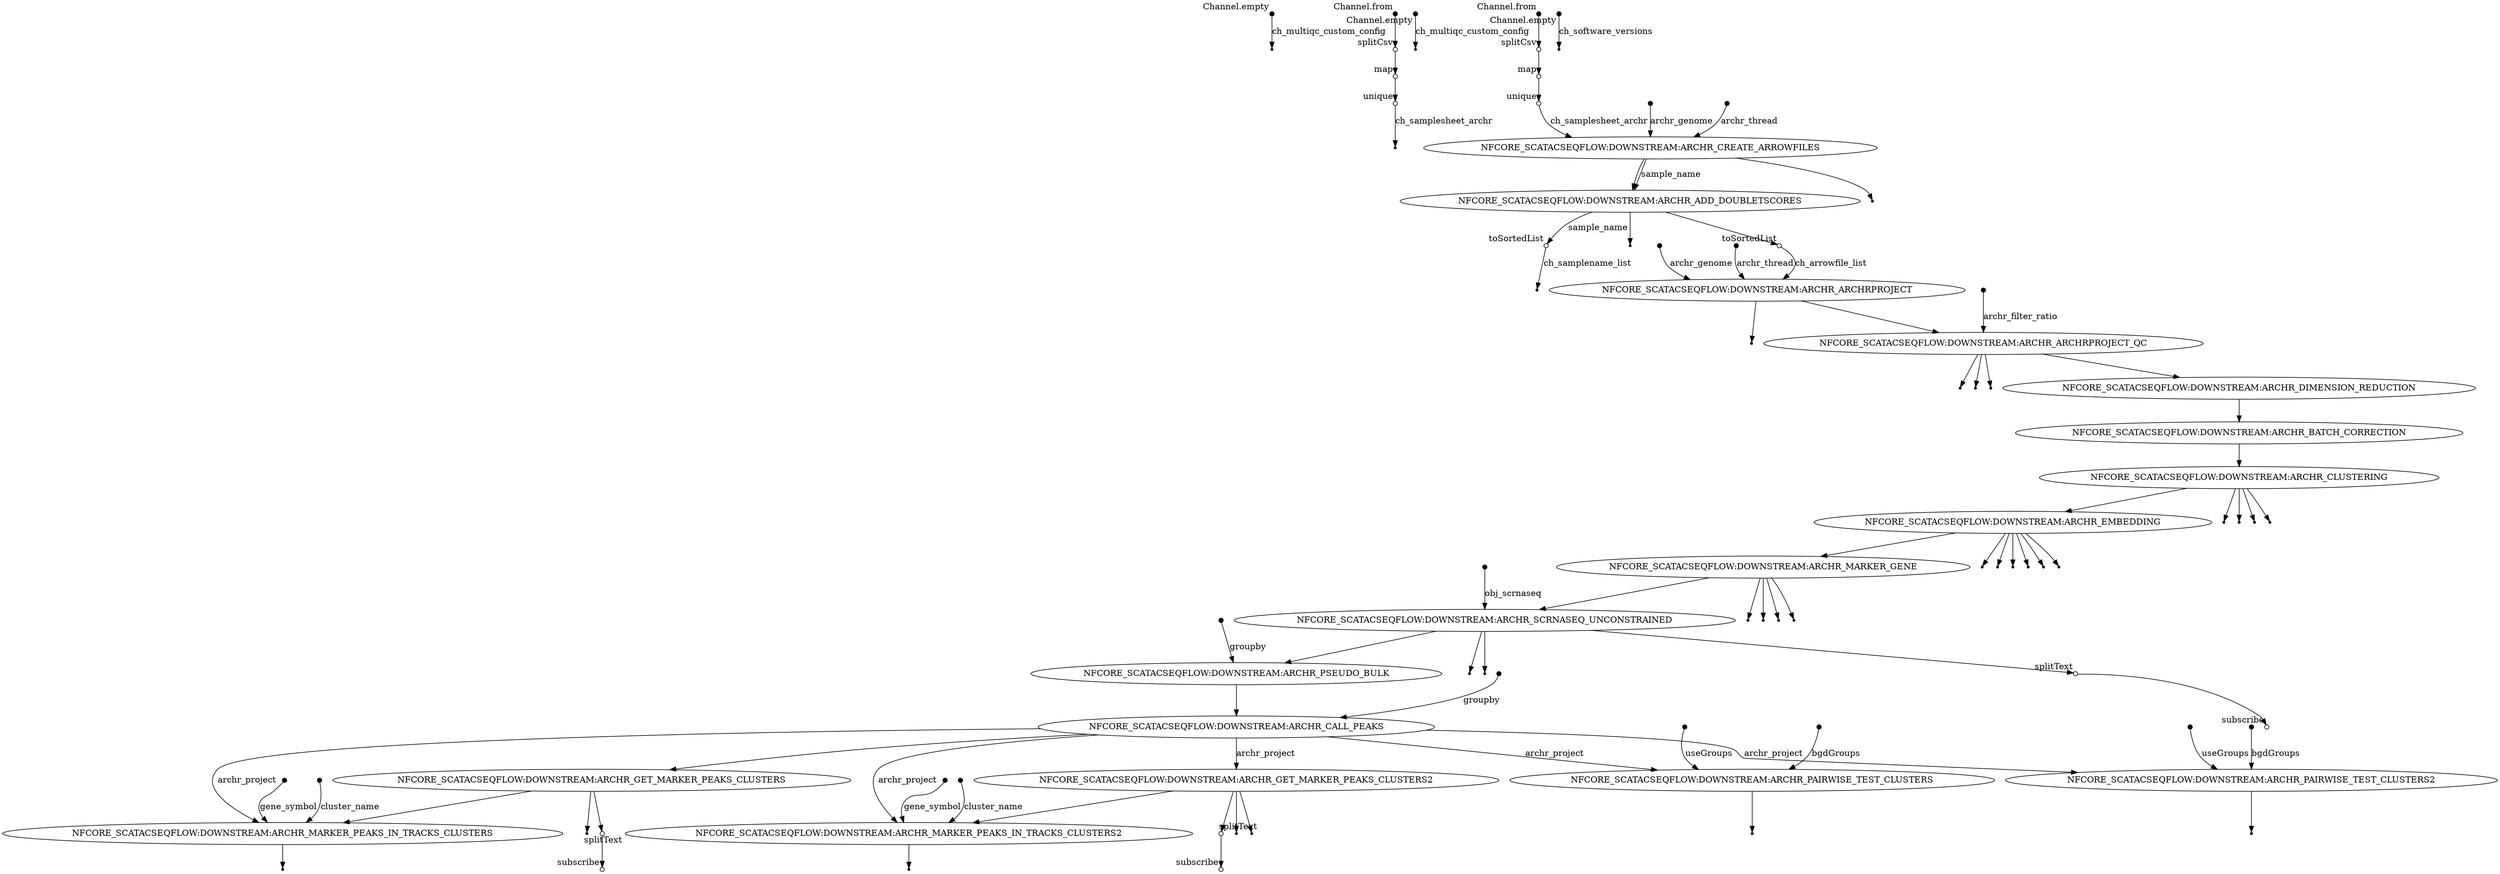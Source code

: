 digraph "pipeline_dag_20210818_190356" {
p0 [shape=point,label="",fixedsize=true,width=0.1,xlabel="Channel.empty"];
p1 [shape=point];
p0 -> p1 [label="ch_multiqc_custom_config"];

p2 [shape=point,label="",fixedsize=true,width=0.1,xlabel="Channel.from"];
p3 [shape=circle,label="",fixedsize=true,width=0.1,xlabel="splitCsv"];
p2 -> p3;

p3 [shape=circle,label="",fixedsize=true,width=0.1,xlabel="splitCsv"];
p4 [shape=circle,label="",fixedsize=true,width=0.1,xlabel="map"];
p3 -> p4;

p4 [shape=circle,label="",fixedsize=true,width=0.1,xlabel="map"];
p5 [shape=circle,label="",fixedsize=true,width=0.1,xlabel="unique"];
p4 -> p5;

p5 [shape=circle,label="",fixedsize=true,width=0.1,xlabel="unique"];
p6 [shape=point];
p5 -> p6 [label="ch_samplesheet_archr"];

p7 [shape=point,label="",fixedsize=true,width=0.1,xlabel="Channel.empty"];
p8 [shape=point];
p7 -> p8 [label="ch_multiqc_custom_config"];

p9 [shape=point,label="",fixedsize=true,width=0.1,xlabel="Channel.from"];
p10 [shape=circle,label="",fixedsize=true,width=0.1,xlabel="splitCsv"];
p9 -> p10;

p10 [shape=circle,label="",fixedsize=true,width=0.1,xlabel="splitCsv"];
p11 [shape=circle,label="",fixedsize=true,width=0.1,xlabel="map"];
p10 -> p11;

p11 [shape=circle,label="",fixedsize=true,width=0.1,xlabel="map"];
p12 [shape=circle,label="",fixedsize=true,width=0.1,xlabel="unique"];
p11 -> p12;

p12 [shape=circle,label="",fixedsize=true,width=0.1,xlabel="unique"];
p17 [label="NFCORE_SCATACSEQFLOW:DOWNSTREAM:ARCHR_CREATE_ARROWFILES"];
p12 -> p17 [label="ch_samplesheet_archr"];

p13 [shape=point,label="",fixedsize=true,width=0.1,xlabel="Channel.empty"];
p14 [shape=point];
p13 -> p14 [label="ch_software_versions"];

p15 [shape=point,label="",fixedsize=true,width=0.1];
p17 [label="NFCORE_SCATACSEQFLOW:DOWNSTREAM:ARCHR_CREATE_ARROWFILES"];
p15 -> p17 [label="archr_genome"];

p16 [shape=point,label="",fixedsize=true,width=0.1];
p17 [label="NFCORE_SCATACSEQFLOW:DOWNSTREAM:ARCHR_CREATE_ARROWFILES"];
p16 -> p17 [label="archr_thread"];

p17 [label="NFCORE_SCATACSEQFLOW:DOWNSTREAM:ARCHR_CREATE_ARROWFILES"];
p19 [label="NFCORE_SCATACSEQFLOW:DOWNSTREAM:ARCHR_ADD_DOUBLETSCORES"];
p17 -> p19 [label="sample_name"];

p17 [label="NFCORE_SCATACSEQFLOW:DOWNSTREAM:ARCHR_CREATE_ARROWFILES"];
p18 [shape=point];
p17 -> p18;

p17 [label="NFCORE_SCATACSEQFLOW:DOWNSTREAM:ARCHR_CREATE_ARROWFILES"];
p19 [label="NFCORE_SCATACSEQFLOW:DOWNSTREAM:ARCHR_ADD_DOUBLETSCORES"];
p17 -> p19;

p19 [label="NFCORE_SCATACSEQFLOW:DOWNSTREAM:ARCHR_ADD_DOUBLETSCORES"];
p21 [shape=circle,label="",fixedsize=true,width=0.1,xlabel="toSortedList"];
p19 -> p21 [label="sample_name"];

p19 [label="NFCORE_SCATACSEQFLOW:DOWNSTREAM:ARCHR_ADD_DOUBLETSCORES"];
p20 [shape=point];
p19 -> p20;

p19 [label="NFCORE_SCATACSEQFLOW:DOWNSTREAM:ARCHR_ADD_DOUBLETSCORES"];
p23 [shape=circle,label="",fixedsize=true,width=0.1,xlabel="toSortedList"];
p19 -> p23;

p21 [shape=circle,label="",fixedsize=true,width=0.1,xlabel="toSortedList"];
p22 [shape=point];
p21 -> p22 [label="ch_samplename_list"];

p23 [shape=circle,label="",fixedsize=true,width=0.1,xlabel="toSortedList"];
p26 [label="NFCORE_SCATACSEQFLOW:DOWNSTREAM:ARCHR_ARCHRPROJECT"];
p23 -> p26 [label="ch_arrowfile_list"];

p24 [shape=point,label="",fixedsize=true,width=0.1];
p26 [label="NFCORE_SCATACSEQFLOW:DOWNSTREAM:ARCHR_ARCHRPROJECT"];
p24 -> p26 [label="archr_genome"];

p25 [shape=point,label="",fixedsize=true,width=0.1];
p26 [label="NFCORE_SCATACSEQFLOW:DOWNSTREAM:ARCHR_ARCHRPROJECT"];
p25 -> p26 [label="archr_thread"];

p26 [label="NFCORE_SCATACSEQFLOW:DOWNSTREAM:ARCHR_ARCHRPROJECT"];
p27 [shape=point];
p26 -> p27;

p26 [label="NFCORE_SCATACSEQFLOW:DOWNSTREAM:ARCHR_ARCHRPROJECT"];
p29 [label="NFCORE_SCATACSEQFLOW:DOWNSTREAM:ARCHR_ARCHRPROJECT_QC"];
p26 -> p29;

p28 [shape=point,label="",fixedsize=true,width=0.1];
p29 [label="NFCORE_SCATACSEQFLOW:DOWNSTREAM:ARCHR_ARCHRPROJECT_QC"];
p28 -> p29 [label="archr_filter_ratio"];

p29 [label="NFCORE_SCATACSEQFLOW:DOWNSTREAM:ARCHR_ARCHRPROJECT_QC"];
p32 [shape=point];
p29 -> p32;

p29 [label="NFCORE_SCATACSEQFLOW:DOWNSTREAM:ARCHR_ARCHRPROJECT_QC"];
p31 [shape=point];
p29 -> p31;

p29 [label="NFCORE_SCATACSEQFLOW:DOWNSTREAM:ARCHR_ARCHRPROJECT_QC"];
p30 [shape=point];
p29 -> p30;

p29 [label="NFCORE_SCATACSEQFLOW:DOWNSTREAM:ARCHR_ARCHRPROJECT_QC"];
p33 [label="NFCORE_SCATACSEQFLOW:DOWNSTREAM:ARCHR_DIMENSION_REDUCTION"];
p29 -> p33;

p33 [label="NFCORE_SCATACSEQFLOW:DOWNSTREAM:ARCHR_DIMENSION_REDUCTION"];
p34 [label="NFCORE_SCATACSEQFLOW:DOWNSTREAM:ARCHR_BATCH_CORRECTION"];
p33 -> p34;

p34 [label="NFCORE_SCATACSEQFLOW:DOWNSTREAM:ARCHR_BATCH_CORRECTION"];
p35 [label="NFCORE_SCATACSEQFLOW:DOWNSTREAM:ARCHR_CLUSTERING"];
p34 -> p35;

p35 [label="NFCORE_SCATACSEQFLOW:DOWNSTREAM:ARCHR_CLUSTERING"];
p40 [label="NFCORE_SCATACSEQFLOW:DOWNSTREAM:ARCHR_EMBEDDING"];
p35 -> p40;

p35 [label="NFCORE_SCATACSEQFLOW:DOWNSTREAM:ARCHR_CLUSTERING"];
p39 [shape=point];
p35 -> p39;

p35 [label="NFCORE_SCATACSEQFLOW:DOWNSTREAM:ARCHR_CLUSTERING"];
p38 [shape=point];
p35 -> p38;

p35 [label="NFCORE_SCATACSEQFLOW:DOWNSTREAM:ARCHR_CLUSTERING"];
p37 [shape=point];
p35 -> p37;

p35 [label="NFCORE_SCATACSEQFLOW:DOWNSTREAM:ARCHR_CLUSTERING"];
p36 [shape=point];
p35 -> p36;

p40 [label="NFCORE_SCATACSEQFLOW:DOWNSTREAM:ARCHR_EMBEDDING"];
p47 [label="NFCORE_SCATACSEQFLOW:DOWNSTREAM:ARCHR_MARKER_GENE"];
p40 -> p47;

p40 [label="NFCORE_SCATACSEQFLOW:DOWNSTREAM:ARCHR_EMBEDDING"];
p46 [shape=point];
p40 -> p46;

p40 [label="NFCORE_SCATACSEQFLOW:DOWNSTREAM:ARCHR_EMBEDDING"];
p45 [shape=point];
p40 -> p45;

p40 [label="NFCORE_SCATACSEQFLOW:DOWNSTREAM:ARCHR_EMBEDDING"];
p44 [shape=point];
p40 -> p44;

p40 [label="NFCORE_SCATACSEQFLOW:DOWNSTREAM:ARCHR_EMBEDDING"];
p43 [shape=point];
p40 -> p43;

p40 [label="NFCORE_SCATACSEQFLOW:DOWNSTREAM:ARCHR_EMBEDDING"];
p42 [shape=point];
p40 -> p42;

p40 [label="NFCORE_SCATACSEQFLOW:DOWNSTREAM:ARCHR_EMBEDDING"];
p41 [shape=point];
p40 -> p41;

p47 [label="NFCORE_SCATACSEQFLOW:DOWNSTREAM:ARCHR_MARKER_GENE"];
p53 [label="NFCORE_SCATACSEQFLOW:DOWNSTREAM:ARCHR_SCRNASEQ_UNCONSTRAINED"];
p47 -> p53;

p47 [label="NFCORE_SCATACSEQFLOW:DOWNSTREAM:ARCHR_MARKER_GENE"];
p51 [shape=point];
p47 -> p51;

p47 [label="NFCORE_SCATACSEQFLOW:DOWNSTREAM:ARCHR_MARKER_GENE"];
p50 [shape=point];
p47 -> p50;

p47 [label="NFCORE_SCATACSEQFLOW:DOWNSTREAM:ARCHR_MARKER_GENE"];
p49 [shape=point];
p47 -> p49;

p47 [label="NFCORE_SCATACSEQFLOW:DOWNSTREAM:ARCHR_MARKER_GENE"];
p48 [shape=point];
p47 -> p48;

p52 [shape=point,label="",fixedsize=true,width=0.1];
p53 [label="NFCORE_SCATACSEQFLOW:DOWNSTREAM:ARCHR_SCRNASEQ_UNCONSTRAINED"];
p52 -> p53 [label="obj_scrnaseq"];

p53 [label="NFCORE_SCATACSEQFLOW:DOWNSTREAM:ARCHR_SCRNASEQ_UNCONSTRAINED"];
p59 [label="NFCORE_SCATACSEQFLOW:DOWNSTREAM:ARCHR_PSEUDO_BULK"];
p53 -> p59;

p53 [label="NFCORE_SCATACSEQFLOW:DOWNSTREAM:ARCHR_SCRNASEQ_UNCONSTRAINED"];
p55 [shape=point];
p53 -> p55;

p53 [label="NFCORE_SCATACSEQFLOW:DOWNSTREAM:ARCHR_SCRNASEQ_UNCONSTRAINED"];
p54 [shape=point];
p53 -> p54;

p53 [label="NFCORE_SCATACSEQFLOW:DOWNSTREAM:ARCHR_SCRNASEQ_UNCONSTRAINED"];
p56 [shape=circle,label="",fixedsize=true,width=0.1,xlabel="splitText"];
p53 -> p56;

p56 [shape=circle,label="",fixedsize=true,width=0.1,xlabel="splitText"];
p57 [shape=circle,label="",fixedsize=true,width=0.1,xlabel="subscribe"];
p56 -> p57;

p58 [shape=point,label="",fixedsize=true,width=0.1];
p59 [label="NFCORE_SCATACSEQFLOW:DOWNSTREAM:ARCHR_PSEUDO_BULK"];
p58 -> p59 [label="groupby"];

p59 [label="NFCORE_SCATACSEQFLOW:DOWNSTREAM:ARCHR_PSEUDO_BULK"];
p61 [label="NFCORE_SCATACSEQFLOW:DOWNSTREAM:ARCHR_CALL_PEAKS"];
p59 -> p61;

p60 [shape=point,label="",fixedsize=true,width=0.1];
p61 [label="NFCORE_SCATACSEQFLOW:DOWNSTREAM:ARCHR_CALL_PEAKS"];
p60 -> p61 [label="groupby"];

p61 [label="NFCORE_SCATACSEQFLOW:DOWNSTREAM:ARCHR_CALL_PEAKS"];
p62 [label="NFCORE_SCATACSEQFLOW:DOWNSTREAM:ARCHR_GET_MARKER_PEAKS_CLUSTERS"];
p61 -> p62;

p62 [label="NFCORE_SCATACSEQFLOW:DOWNSTREAM:ARCHR_GET_MARKER_PEAKS_CLUSTERS"];
p73 [label="NFCORE_SCATACSEQFLOW:DOWNSTREAM:ARCHR_MARKER_PEAKS_IN_TRACKS_CLUSTERS"];
p62 -> p73;

p62 [label="NFCORE_SCATACSEQFLOW:DOWNSTREAM:ARCHR_GET_MARKER_PEAKS_CLUSTERS"];
p63 [shape=point];
p62 -> p63;

p62 [label="NFCORE_SCATACSEQFLOW:DOWNSTREAM:ARCHR_GET_MARKER_PEAKS_CLUSTERS"];
p67 [shape=circle,label="",fixedsize=true,width=0.1,xlabel="splitText"];
p62 -> p67;

p61 [label="NFCORE_SCATACSEQFLOW:DOWNSTREAM:ARCHR_CALL_PEAKS"];
p64 [label="NFCORE_SCATACSEQFLOW:DOWNSTREAM:ARCHR_GET_MARKER_PEAKS_CLUSTERS2"];
p61 -> p64 [label="archr_project"];

p64 [label="NFCORE_SCATACSEQFLOW:DOWNSTREAM:ARCHR_GET_MARKER_PEAKS_CLUSTERS2"];
p77 [label="NFCORE_SCATACSEQFLOW:DOWNSTREAM:ARCHR_MARKER_PEAKS_IN_TRACKS_CLUSTERS2"];
p64 -> p77;

p64 [label="NFCORE_SCATACSEQFLOW:DOWNSTREAM:ARCHR_GET_MARKER_PEAKS_CLUSTERS2"];
p66 [shape=point];
p64 -> p66;

p64 [label="NFCORE_SCATACSEQFLOW:DOWNSTREAM:ARCHR_GET_MARKER_PEAKS_CLUSTERS2"];
p65 [shape=point];
p64 -> p65;

p64 [label="NFCORE_SCATACSEQFLOW:DOWNSTREAM:ARCHR_GET_MARKER_PEAKS_CLUSTERS2"];
p69 [shape=circle,label="",fixedsize=true,width=0.1,xlabel="splitText"];
p64 -> p69;

p67 [shape=circle,label="",fixedsize=true,width=0.1,xlabel="splitText"];
p68 [shape=circle,label="",fixedsize=true,width=0.1,xlabel="subscribe"];
p67 -> p68;

p69 [shape=circle,label="",fixedsize=true,width=0.1,xlabel="splitText"];
p70 [shape=circle,label="",fixedsize=true,width=0.1,xlabel="subscribe"];
p69 -> p70;

p61 [label="NFCORE_SCATACSEQFLOW:DOWNSTREAM:ARCHR_CALL_PEAKS"];
p73 [label="NFCORE_SCATACSEQFLOW:DOWNSTREAM:ARCHR_MARKER_PEAKS_IN_TRACKS_CLUSTERS"];
p61 -> p73 [label="archr_project"];

p71 [shape=point,label="",fixedsize=true,width=0.1];
p73 [label="NFCORE_SCATACSEQFLOW:DOWNSTREAM:ARCHR_MARKER_PEAKS_IN_TRACKS_CLUSTERS"];
p71 -> p73 [label="gene_symbol"];

p72 [shape=point,label="",fixedsize=true,width=0.1];
p73 [label="NFCORE_SCATACSEQFLOW:DOWNSTREAM:ARCHR_MARKER_PEAKS_IN_TRACKS_CLUSTERS"];
p72 -> p73 [label="cluster_name"];

p73 [label="NFCORE_SCATACSEQFLOW:DOWNSTREAM:ARCHR_MARKER_PEAKS_IN_TRACKS_CLUSTERS"];
p74 [shape=point];
p73 -> p74;

p61 [label="NFCORE_SCATACSEQFLOW:DOWNSTREAM:ARCHR_CALL_PEAKS"];
p77 [label="NFCORE_SCATACSEQFLOW:DOWNSTREAM:ARCHR_MARKER_PEAKS_IN_TRACKS_CLUSTERS2"];
p61 -> p77 [label="archr_project"];

p75 [shape=point,label="",fixedsize=true,width=0.1];
p77 [label="NFCORE_SCATACSEQFLOW:DOWNSTREAM:ARCHR_MARKER_PEAKS_IN_TRACKS_CLUSTERS2"];
p75 -> p77 [label="gene_symbol"];

p76 [shape=point,label="",fixedsize=true,width=0.1];
p77 [label="NFCORE_SCATACSEQFLOW:DOWNSTREAM:ARCHR_MARKER_PEAKS_IN_TRACKS_CLUSTERS2"];
p76 -> p77 [label="cluster_name"];

p77 [label="NFCORE_SCATACSEQFLOW:DOWNSTREAM:ARCHR_MARKER_PEAKS_IN_TRACKS_CLUSTERS2"];
p78 [shape=point];
p77 -> p78;

p61 [label="NFCORE_SCATACSEQFLOW:DOWNSTREAM:ARCHR_CALL_PEAKS"];
p81 [label="NFCORE_SCATACSEQFLOW:DOWNSTREAM:ARCHR_PAIRWISE_TEST_CLUSTERS"];
p61 -> p81 [label="archr_project"];

p79 [shape=point,label="",fixedsize=true,width=0.1];
p81 [label="NFCORE_SCATACSEQFLOW:DOWNSTREAM:ARCHR_PAIRWISE_TEST_CLUSTERS"];
p79 -> p81 [label="useGroups"];

p80 [shape=point,label="",fixedsize=true,width=0.1];
p81 [label="NFCORE_SCATACSEQFLOW:DOWNSTREAM:ARCHR_PAIRWISE_TEST_CLUSTERS"];
p80 -> p81 [label="bgdGroups"];

p81 [label="NFCORE_SCATACSEQFLOW:DOWNSTREAM:ARCHR_PAIRWISE_TEST_CLUSTERS"];
p82 [shape=point];
p81 -> p82;

p61 [label="NFCORE_SCATACSEQFLOW:DOWNSTREAM:ARCHR_CALL_PEAKS"];
p85 [label="NFCORE_SCATACSEQFLOW:DOWNSTREAM:ARCHR_PAIRWISE_TEST_CLUSTERS2"];
p61 -> p85 [label="archr_project"];

p83 [shape=point,label="",fixedsize=true,width=0.1];
p85 [label="NFCORE_SCATACSEQFLOW:DOWNSTREAM:ARCHR_PAIRWISE_TEST_CLUSTERS2"];
p83 -> p85 [label="useGroups"];

p84 [shape=point,label="",fixedsize=true,width=0.1];
p85 [label="NFCORE_SCATACSEQFLOW:DOWNSTREAM:ARCHR_PAIRWISE_TEST_CLUSTERS2"];
p84 -> p85 [label="bgdGroups"];

p85 [label="NFCORE_SCATACSEQFLOW:DOWNSTREAM:ARCHR_PAIRWISE_TEST_CLUSTERS2"];
p86 [shape=point];
p85 -> p86;

}
